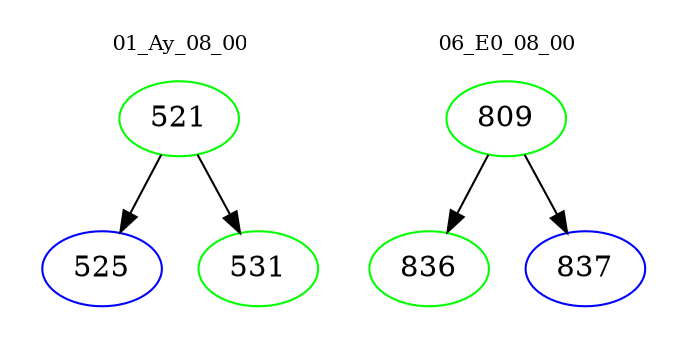digraph{
subgraph cluster_0 {
color = white
label = "01_Ay_08_00";
fontsize=10;
T0_521 [label="521", color="green"]
T0_521 -> T0_525 [color="black"]
T0_525 [label="525", color="blue"]
T0_521 -> T0_531 [color="black"]
T0_531 [label="531", color="green"]
}
subgraph cluster_1 {
color = white
label = "06_E0_08_00";
fontsize=10;
T1_809 [label="809", color="green"]
T1_809 -> T1_836 [color="black"]
T1_836 [label="836", color="green"]
T1_809 -> T1_837 [color="black"]
T1_837 [label="837", color="blue"]
}
}
